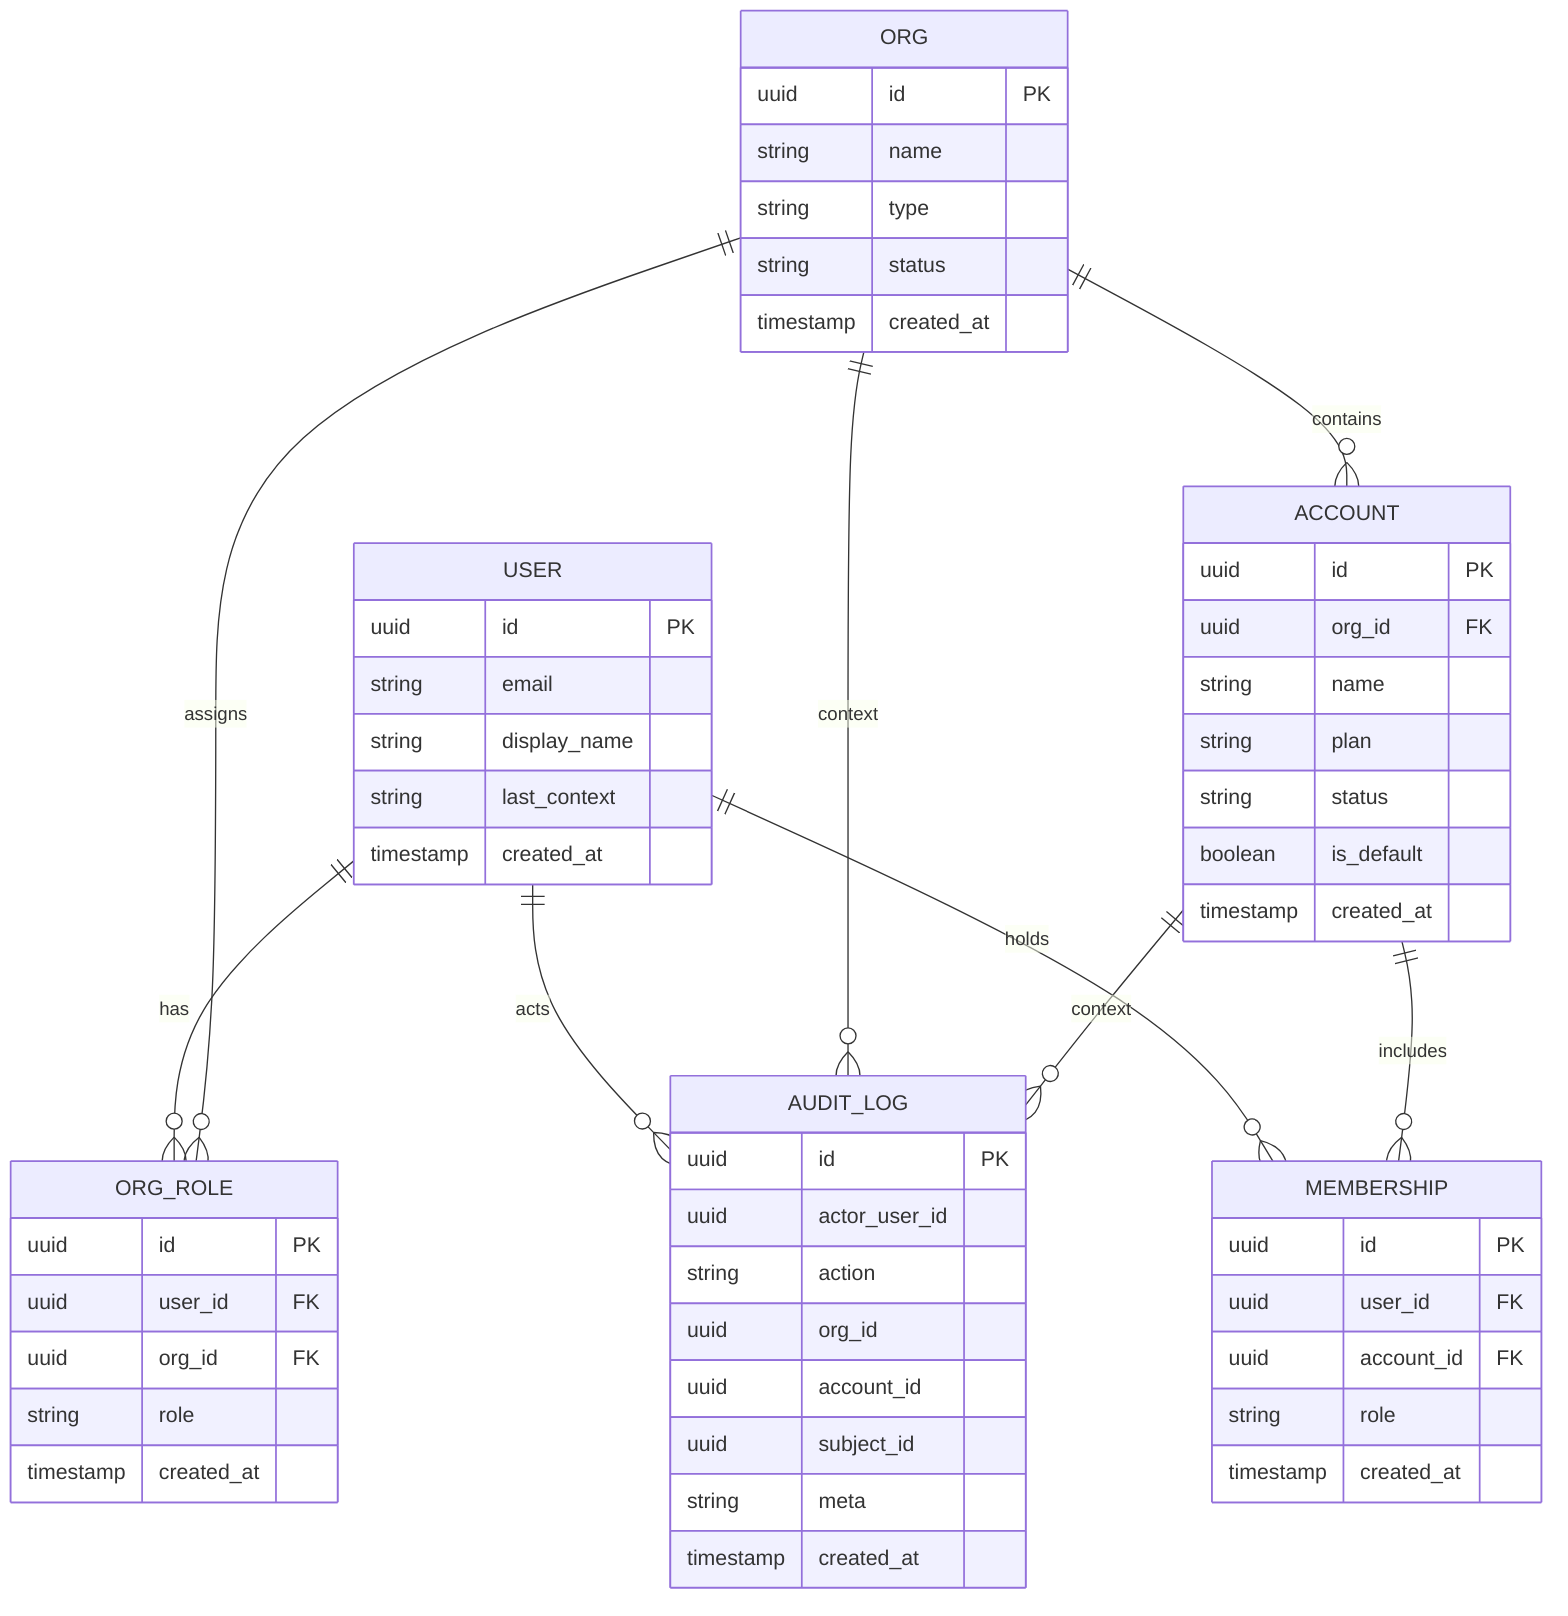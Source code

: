 erDiagram
  USER {
    uuid id PK
    string email
    string display_name
    string last_context
    timestamp created_at
  }

  ORG {
    uuid id PK
    string name
    string type
    string status
    timestamp created_at
  }

  ACCOUNT {
    uuid id PK
    uuid org_id FK
    string name
    string plan
    string status
    boolean is_default
    timestamp created_at
  }

  MEMBERSHIP {
    uuid id PK
    uuid user_id FK
    uuid account_id FK
    string role
    timestamp created_at
  }

  ORG_ROLE {
    uuid id PK
    uuid user_id FK
    uuid org_id FK
    string role
    timestamp created_at
  }

  AUDIT_LOG {
    uuid id PK
    uuid actor_user_id
    string action
    uuid org_id
    uuid account_id
    uuid subject_id
    string meta
    timestamp created_at
  }

  USER ||--o{ MEMBERSHIP : holds
  ACCOUNT ||--o{ MEMBERSHIP : includes
  USER ||--o{ ORG_ROLE : has
  ORG ||--o{ ACCOUNT : contains
  ORG ||--o{ ORG_ROLE : assigns
  USER ||--o{ AUDIT_LOG : acts
  ORG ||--o{ AUDIT_LOG : context
  ACCOUNT ||--o{ AUDIT_LOG : context